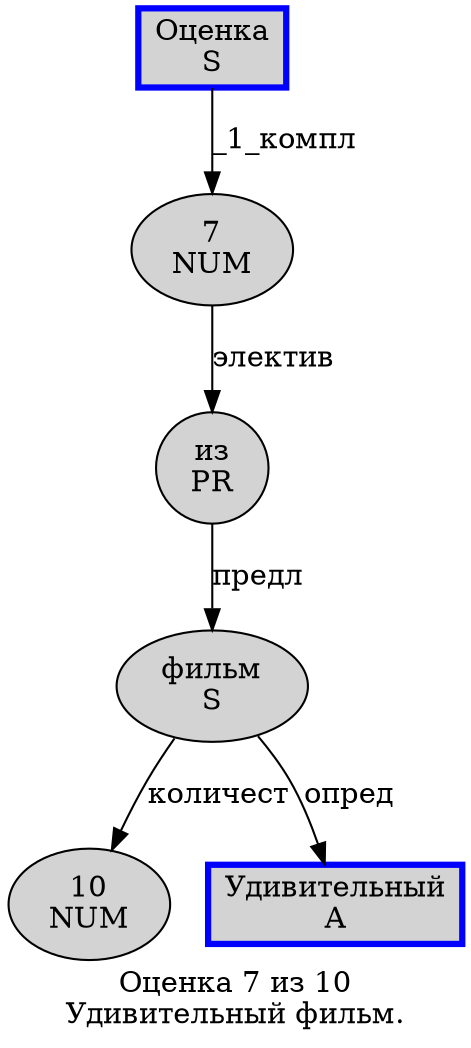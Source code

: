 digraph SENTENCE_1759 {
	graph [label="Оценка 7 из 10
Удивительный фильм."]
	node [style=filled]
		0 [label="Оценка
S" color=blue fillcolor=lightgray penwidth=3 shape=box]
		1 [label="7
NUM" color="" fillcolor=lightgray penwidth=1 shape=ellipse]
		2 [label="из
PR" color="" fillcolor=lightgray penwidth=1 shape=ellipse]
		3 [label="10
NUM" color="" fillcolor=lightgray penwidth=1 shape=ellipse]
		4 [label="Удивительный
A" color=blue fillcolor=lightgray penwidth=3 shape=box]
		5 [label="фильм
S" color="" fillcolor=lightgray penwidth=1 shape=ellipse]
			0 -> 1 [label="_1_компл"]
			1 -> 2 [label="электив"]
			5 -> 3 [label="количест"]
			5 -> 4 [label="опред"]
			2 -> 5 [label="предл"]
}